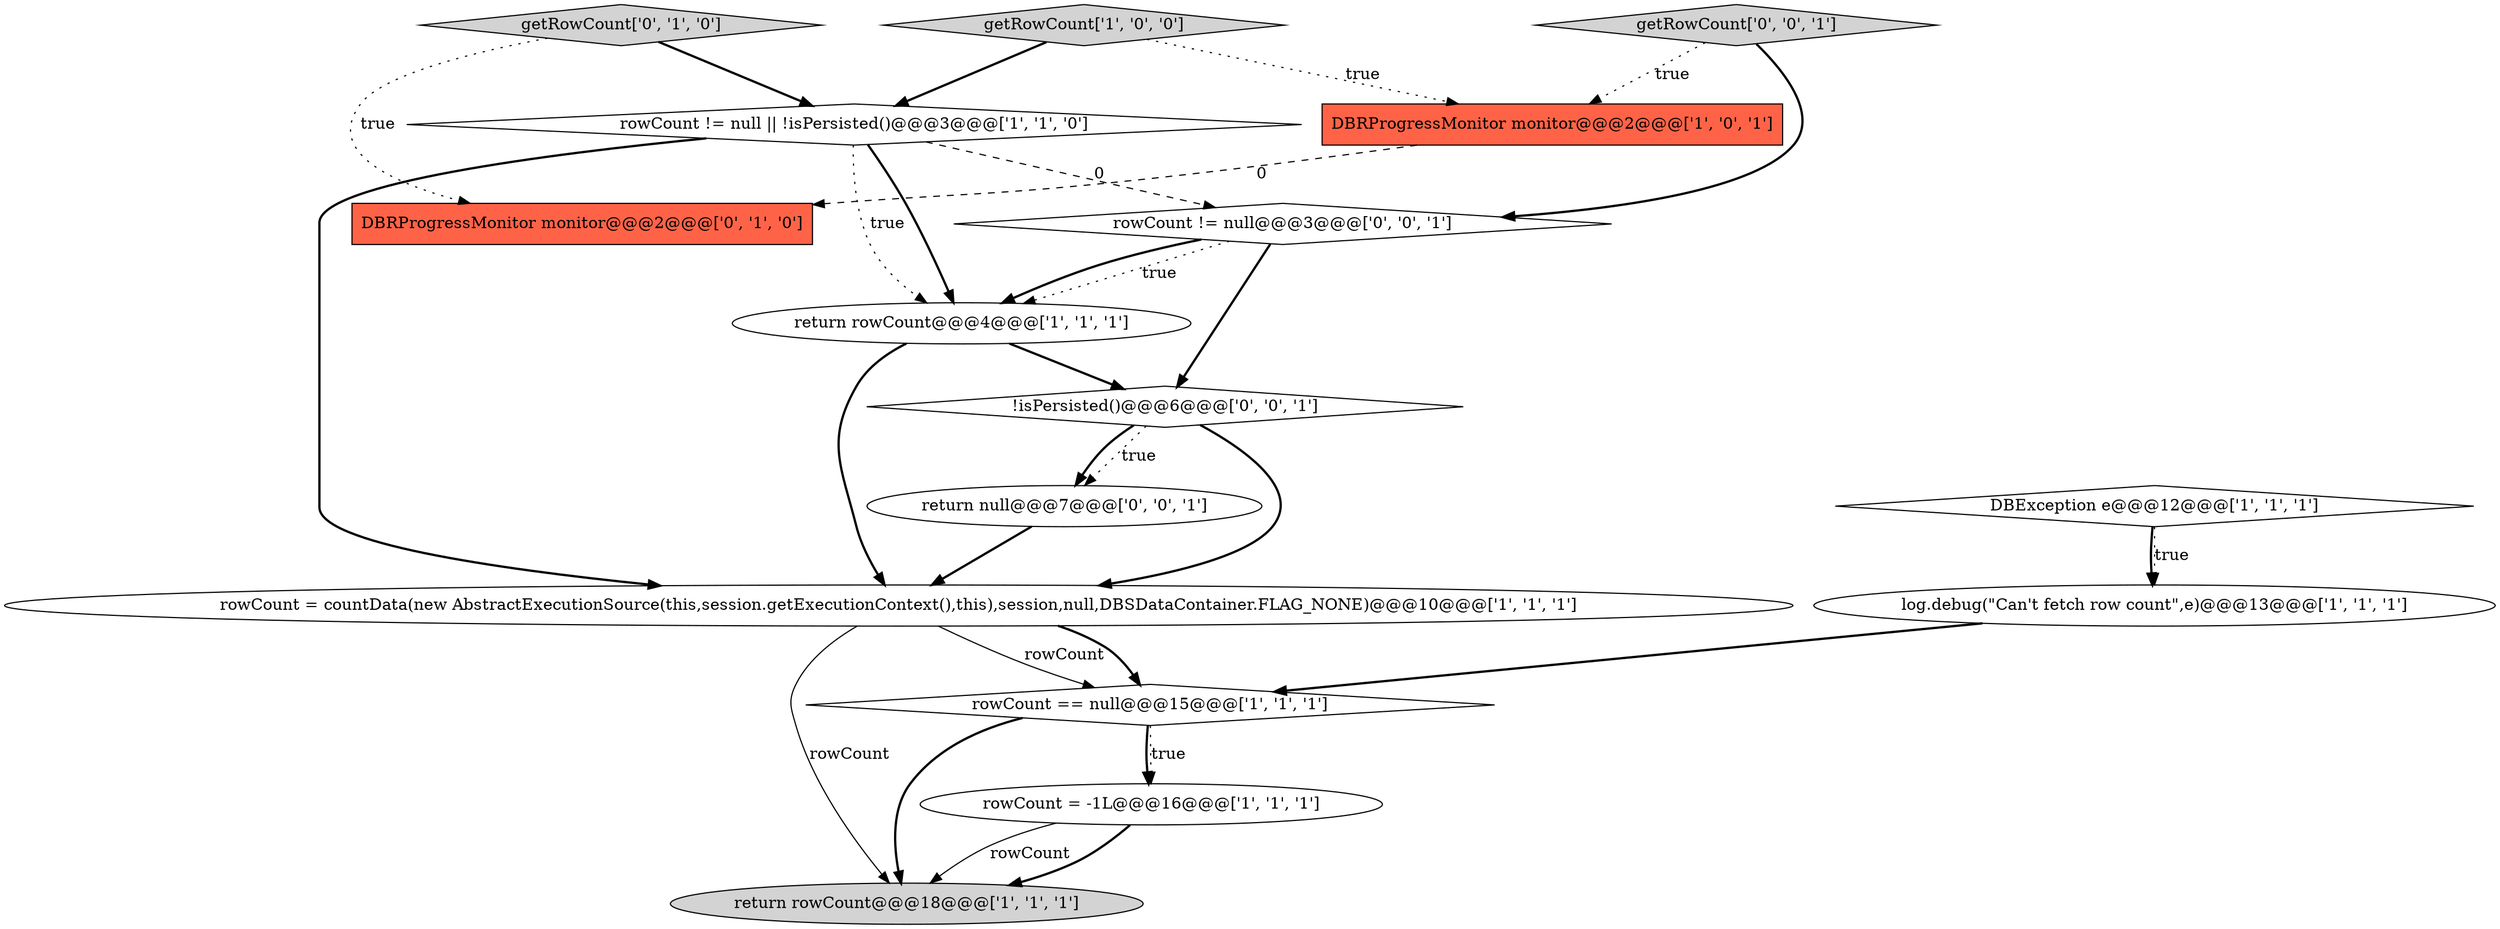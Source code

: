 digraph {
8 [style = filled, label = "return rowCount@@@4@@@['1', '1', '1']", fillcolor = white, shape = ellipse image = "AAA0AAABBB1BBB"];
9 [style = filled, label = "DBException e@@@12@@@['1', '1', '1']", fillcolor = white, shape = diamond image = "AAA0AAABBB1BBB"];
6 [style = filled, label = "rowCount = -1L@@@16@@@['1', '1', '1']", fillcolor = white, shape = ellipse image = "AAA0AAABBB1BBB"];
3 [style = filled, label = "getRowCount['1', '0', '0']", fillcolor = lightgray, shape = diamond image = "AAA0AAABBB1BBB"];
13 [style = filled, label = "rowCount != null@@@3@@@['0', '0', '1']", fillcolor = white, shape = diamond image = "AAA0AAABBB3BBB"];
15 [style = filled, label = "return null@@@7@@@['0', '0', '1']", fillcolor = white, shape = ellipse image = "AAA0AAABBB3BBB"];
4 [style = filled, label = "DBRProgressMonitor monitor@@@2@@@['1', '0', '1']", fillcolor = tomato, shape = box image = "AAA0AAABBB1BBB"];
5 [style = filled, label = "rowCount != null || !isPersisted()@@@3@@@['1', '1', '0']", fillcolor = white, shape = diamond image = "AAA0AAABBB1BBB"];
1 [style = filled, label = "rowCount = countData(new AbstractExecutionSource(this,session.getExecutionContext(),this),session,null,DBSDataContainer.FLAG_NONE)@@@10@@@['1', '1', '1']", fillcolor = white, shape = ellipse image = "AAA0AAABBB1BBB"];
0 [style = filled, label = "return rowCount@@@18@@@['1', '1', '1']", fillcolor = lightgray, shape = ellipse image = "AAA0AAABBB1BBB"];
12 [style = filled, label = "getRowCount['0', '0', '1']", fillcolor = lightgray, shape = diamond image = "AAA0AAABBB3BBB"];
14 [style = filled, label = "!isPersisted()@@@6@@@['0', '0', '1']", fillcolor = white, shape = diamond image = "AAA0AAABBB3BBB"];
7 [style = filled, label = "rowCount == null@@@15@@@['1', '1', '1']", fillcolor = white, shape = diamond image = "AAA0AAABBB1BBB"];
10 [style = filled, label = "getRowCount['0', '1', '0']", fillcolor = lightgray, shape = diamond image = "AAA0AAABBB2BBB"];
2 [style = filled, label = "log.debug(\"Can't fetch row count\",e)@@@13@@@['1', '1', '1']", fillcolor = white, shape = ellipse image = "AAA0AAABBB1BBB"];
11 [style = filled, label = "DBRProgressMonitor monitor@@@2@@@['0', '1', '0']", fillcolor = tomato, shape = box image = "AAA1AAABBB2BBB"];
5->8 [style = dotted, label="true"];
8->14 [style = bold, label=""];
4->11 [style = dashed, label="0"];
5->13 [style = dashed, label="0"];
5->8 [style = bold, label=""];
15->1 [style = bold, label=""];
1->7 [style = solid, label="rowCount"];
2->7 [style = bold, label=""];
5->1 [style = bold, label=""];
6->0 [style = bold, label=""];
9->2 [style = bold, label=""];
7->6 [style = bold, label=""];
13->8 [style = dotted, label="true"];
9->2 [style = dotted, label="true"];
3->5 [style = bold, label=""];
12->13 [style = bold, label=""];
14->1 [style = bold, label=""];
8->1 [style = bold, label=""];
12->4 [style = dotted, label="true"];
14->15 [style = dotted, label="true"];
3->4 [style = dotted, label="true"];
7->0 [style = bold, label=""];
1->0 [style = solid, label="rowCount"];
13->8 [style = bold, label=""];
1->7 [style = bold, label=""];
10->11 [style = dotted, label="true"];
13->14 [style = bold, label=""];
14->15 [style = bold, label=""];
10->5 [style = bold, label=""];
6->0 [style = solid, label="rowCount"];
7->6 [style = dotted, label="true"];
}
